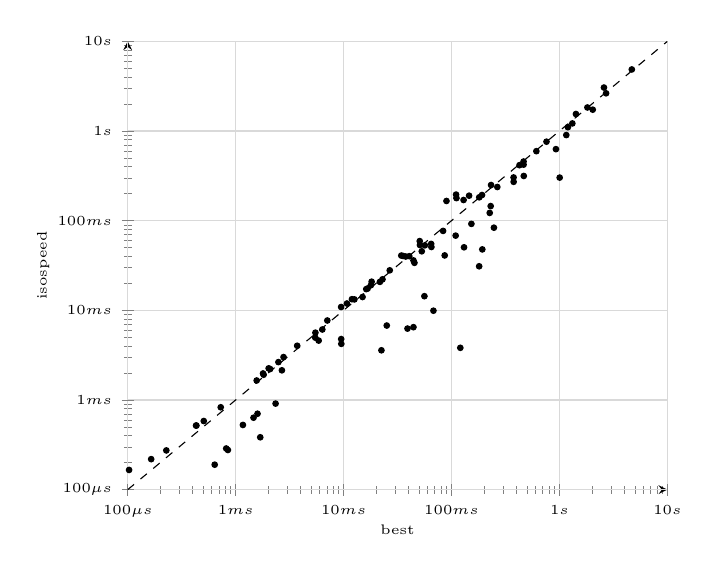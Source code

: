 \begin{tikzpicture}
\begin{axis}[
	font = \tiny,
	axis lines = left,
	axis lines = left,
	grid = major,
	grid style = {draw=gray!30},
	xmode = log,
	ymode = log,
	ymin = 0.1,
	ymax = 10000,
	xmin = 0.1,
	xmax = 10000,
	xlabel = {best},
	ylabel = {isospeed},
	label shift = {-6pt},
	% log ticks with fixed point,
	xtick = {0.1, 1, 10, 100, 1000, 10000, 100000, 1000000, 10000000},
	ytick = {0.1, 1, 10, 100, 1000, 10000, 100000, 1000000, 10000000},
	xticklabels = \empty,
	yticklabels = \empty,
	extra x ticks = {0.1, 1, 10, 100, 1000, 10000, 60000, 600000, 1800000, 3600000},
	extra x tick labels = {$100 {\mu}s$, $1 ms$, $10 ms$, $100 ms$, $1 s$, $10 s$, $1 m.$, $10 m.$, $30 m.$, $1 h$},
	extra y ticks = {0.1, 1, 10, 100, 1000, 10000, 60000, 600000, 1800000, 3600000},
	extra y tick labels = {$100 {\mu}s$, $1 ms$, $10 ms$, $100 ms$, $1 s$, $10 s$, $1 m.$, $10 m.$, $30 m.$, $1 h$},
]
	\addplot [only marks, mark size=1pt] coordinates {
		(7.075, 7.706)
		(1005.46, 302.271)
		(37.691, 39.833)
		(1.691, 0.384)
		(226.094, 122.113)
		(9.507, 4.781)
		(1.567, 1.651)
		(0.818, 0.288)
		(426.721, 415.946)
		(928.59, 627.95)
		(376.2, 303.506)
		(22.947, 22.168)
		(56.13, 14.387)
		(0.228, 0.274)
		(0.728, 0.83)
		(10.748, 11.916)
		(3.718, 4.029)
		(5.88, 4.6)
		(2.78, 3.011)
		(14.997, 14.083)
		(21.727, 20.775)
		(11.963, 13.318)
		(25.142, 6.768)
		(111.171, 178.513)
		(191.829, 193.294)
		(1158.273, 901.248)
		(2.683, 2.144)
		(120.731, 3.82)
		(467.678, 315.197)
		(0.64, 0.19)
		(56.662, 53.12)
		(1.168, 0.527)
		(5.485, 5.639)
		(53.05, 45.556)
		(18.201, 20.887)
		(2.086, 2.214)
		(265.883, 237.481)
		(40.662, 40.171)
		(34.274, 40.828)
		(0.848, 0.277)
		(0.43, 0.519)
		(376.517, 271.279)
		(86.516, 40.969)
		(193.03, 47.847)
		(759.027, 760.655)
		(152.93, 92.119)
		(22.434, 3.584)
		(12.602, 13.249)
		(2586.557, 3053.899)
		(1.465, 0.635)
		(44.429, 36.048)
		(1422.375, 1547.747)
		(130.674, 50.47)
		(1.795, 1.979)
		(2.492, 2.647)
		(465.367, 421.86)
		(50.994, 53.518)
		(1.817, 1.915)
		(68.043, 9.909)
		(45.367, 33.882)
		(110.292, 195.4)
		(109.286, 68.147)
		(39.122, 6.259)
		(2.023, 2.254)
		(0.433, 0.519)
		(65.132, 50.871)
		(247.293, 83.546)
		(611.576, 595.912)
		(2035.637, 1730.342)
		(16.71, 17.507)
		(5.468, 4.96)
		(83.594, 76.914)
		(4685.734, 4859.05)
		(232.692, 249.816)
		(1318.054, 1215.506)
		(2705.9, 2633.634)
		(16.229, 17.252)
		(0.507, 0.583)
		(0.165, 0.219)
		(6.359, 6.116)
		(2.346, 0.912)
		(26.79, 27.947)
		(129.473, 170.064)
		(230.746, 145.497)
		(17.923, 19.06)
		(9.534, 4.229)
		(145.604, 190.029)
		(9.493, 10.895)
		(180.826, 182.135)
		(1198.119, 1103.499)
		(89.852, 165.921)
		(44.431, 6.49)
		(35.596, 40.429)
		(50.781, 59.183)
		(64.83, 55.076)
		(0.103, 0.166)
		(465.486, 456.79)
		(1816.814, 1830.528)
		(180.444, 31.003)
		(1.595, 0.703)
	};
	\addplot+ [mark=none, black, dashed, domain=0.1:10000] {x};
\end{axis}
\end{tikzpicture}
